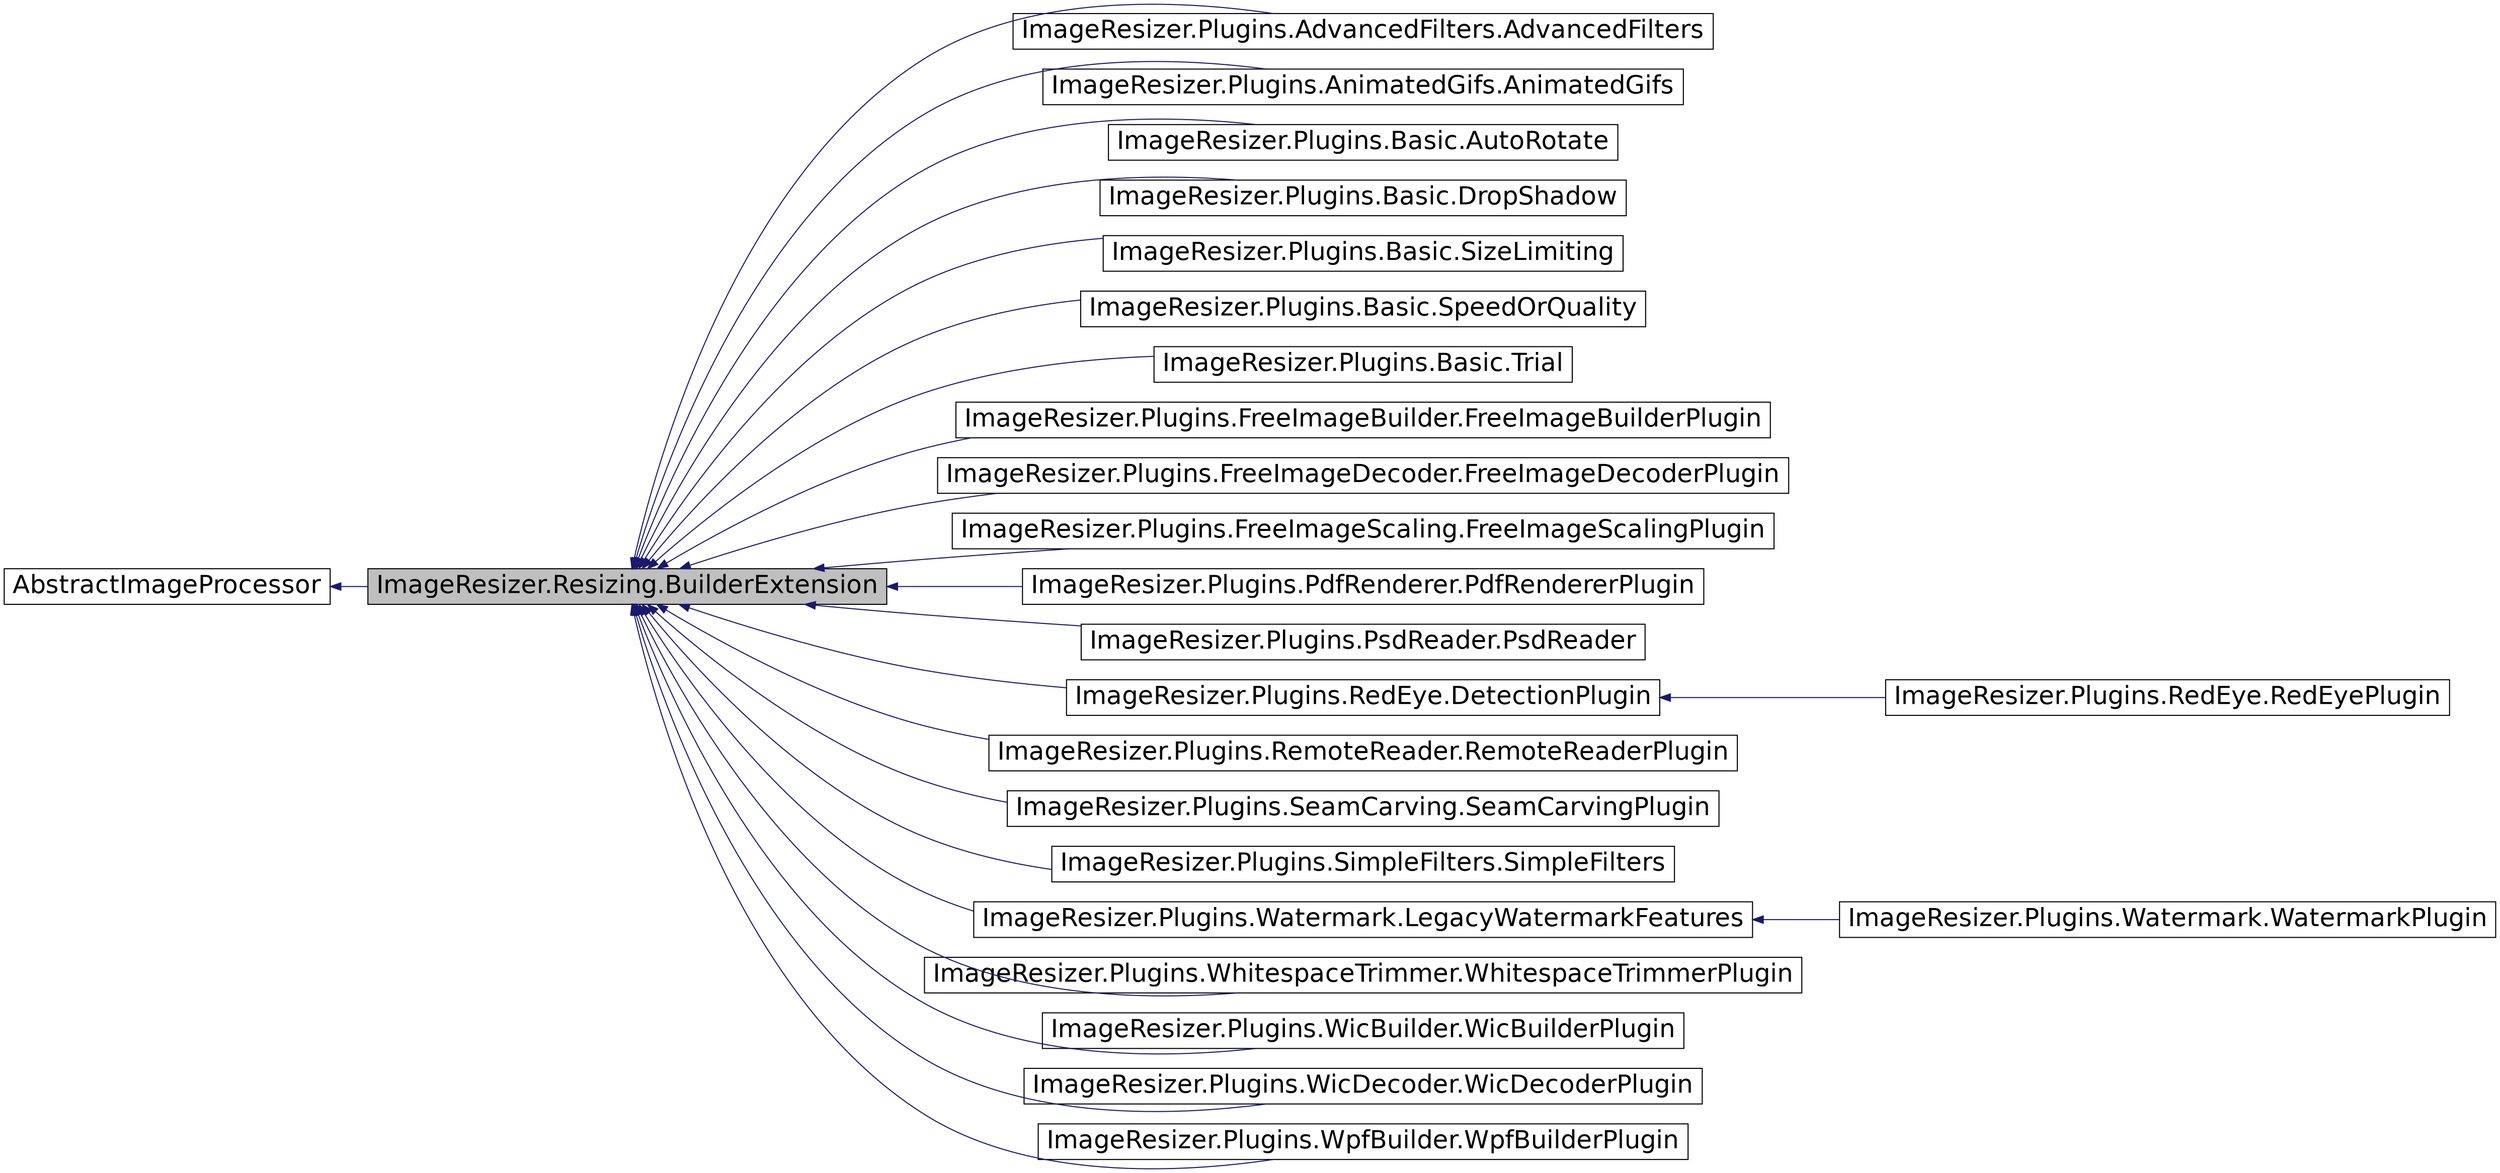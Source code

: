 digraph G
{
  edge [fontname="Helvetica",fontsize="24",labelfontname="Helvetica",labelfontsize="24"];
  node [fontname="Helvetica",fontsize="24",shape=record];
  rankdir="LR";
  Node1 [label="ImageResizer.Resizing.BuilderExtension",height=0.2,width=0.4,color="black", fillcolor="grey75", style="filled" fontcolor="black"];
  Node2 -> Node1 [dir="back",color="midnightblue",fontsize="24",style="solid",fontname="Helvetica"];
  Node2 [label="AbstractImageProcessor",height=0.2,width=0.4,color="black", fillcolor="white", style="filled",URL="$class_image_resizer_1_1_resizing_1_1_abstract_image_processor.html",tooltip="Not for external use. Inherit from BuilderExtension instead. Dual-purpose base class for both ImageBu..."];
  Node1 -> Node3 [dir="back",color="midnightblue",fontsize="24",style="solid",fontname="Helvetica"];
  Node3 [label="ImageResizer.Plugins.AdvancedFilters.AdvancedFilters",height=0.2,width=0.4,color="black", fillcolor="white", style="filled",URL="$class_image_resizer_1_1_plugins_1_1_advanced_filters_1_1_advanced_filters.html"];
  Node1 -> Node4 [dir="back",color="midnightblue",fontsize="24",style="solid",fontname="Helvetica"];
  Node4 [label="ImageResizer.Plugins.AnimatedGifs.AnimatedGifs",height=0.2,width=0.4,color="black", fillcolor="white", style="filled",URL="$class_image_resizer_1_1_plugins_1_1_animated_gifs_1_1_animated_gifs.html"];
  Node1 -> Node5 [dir="back",color="midnightblue",fontsize="24",style="solid",fontname="Helvetica"];
  Node5 [label="ImageResizer.Plugins.Basic.AutoRotate",height=0.2,width=0.4,color="black", fillcolor="white", style="filled",URL="$class_image_resizer_1_1_plugins_1_1_basic_1_1_auto_rotate.html"];
  Node1 -> Node6 [dir="back",color="midnightblue",fontsize="24",style="solid",fontname="Helvetica"];
  Node6 [label="ImageResizer.Plugins.Basic.DropShadow",height=0.2,width=0.4,color="black", fillcolor="white", style="filled",URL="$class_image_resizer_1_1_plugins_1_1_basic_1_1_drop_shadow.html",tooltip="Adds drop shadow capabilities (shadowColor, shadowOffset, and shadowWidth commands)"];
  Node1 -> Node7 [dir="back",color="midnightblue",fontsize="24",style="solid",fontname="Helvetica"];
  Node7 [label="ImageResizer.Plugins.Basic.SizeLimiting",height=0.2,width=0.4,color="black", fillcolor="white", style="filled",URL="$class_image_resizer_1_1_plugins_1_1_basic_1_1_size_limiting.html",tooltip="Implements app-wide size Limits on image size."];
  Node1 -> Node8 [dir="back",color="midnightblue",fontsize="24",style="solid",fontname="Helvetica"];
  Node8 [label="ImageResizer.Plugins.Basic.SpeedOrQuality",height=0.2,width=0.4,color="black", fillcolor="white", style="filled",URL="$class_image_resizer_1_1_plugins_1_1_basic_1_1_speed_or_quality.html"];
  Node1 -> Node9 [dir="back",color="midnightblue",fontsize="24",style="solid",fontname="Helvetica"];
  Node9 [label="ImageResizer.Plugins.Basic.Trial",height=0.2,width=0.4,color="black", fillcolor="white", style="filled",URL="$class_image_resizer_1_1_plugins_1_1_basic_1_1_trial.html",tooltip="Can be used by plugins to implement &#39;trial version&#39; functionality. Not currently used."];
  Node1 -> Node10 [dir="back",color="midnightblue",fontsize="24",style="solid",fontname="Helvetica"];
  Node10 [label="ImageResizer.Plugins.FreeImageBuilder.FreeImageBuilderPlugin",height=0.2,width=0.4,color="black", fillcolor="white", style="filled",URL="$class_image_resizer_1_1_plugins_1_1_free_image_builder_1_1_free_image_builder_plugin.html"];
  Node1 -> Node11 [dir="back",color="midnightblue",fontsize="24",style="solid",fontname="Helvetica"];
  Node11 [label="ImageResizer.Plugins.FreeImageDecoder.FreeImageDecoderPlugin",height=0.2,width=0.4,color="black", fillcolor="white", style="filled",URL="$class_image_resizer_1_1_plugins_1_1_free_image_decoder_1_1_free_image_decoder_plugin.html"];
  Node1 -> Node12 [dir="back",color="midnightblue",fontsize="24",style="solid",fontname="Helvetica"];
  Node12 [label="ImageResizer.Plugins.FreeImageScaling.FreeImageScalingPlugin",height=0.2,width=0.4,color="black", fillcolor="white", style="filled",URL="$class_image_resizer_1_1_plugins_1_1_free_image_scaling_1_1_free_image_scaling_plugin.html"];
  Node1 -> Node13 [dir="back",color="midnightblue",fontsize="24",style="solid",fontname="Helvetica"];
  Node13 [label="ImageResizer.Plugins.PdfRenderer.PdfRendererPlugin",height=0.2,width=0.4,color="black", fillcolor="white", style="filled",URL="$class_image_resizer_1_1_plugins_1_1_pdf_renderer_1_1_pdf_renderer_plugin.html",tooltip="Ghostscript image resizer decoder capable of rendering postscript-based files to bitmaps."];
  Node1 -> Node14 [dir="back",color="midnightblue",fontsize="24",style="solid",fontname="Helvetica"];
  Node14 [label="ImageResizer.Plugins.PsdReader.PsdReader",height=0.2,width=0.4,color="black", fillcolor="white", style="filled",URL="$class_image_resizer_1_1_plugins_1_1_psd_reader_1_1_psd_reader.html"];
  Node1 -> Node15 [dir="back",color="midnightblue",fontsize="24",style="solid",fontname="Helvetica"];
  Node15 [label="ImageResizer.Plugins.RedEye.DetectionPlugin",height=0.2,width=0.4,color="black", fillcolor="white", style="filled",URL="$class_image_resizer_1_1_plugins_1_1_red_eye_1_1_detection_plugin.html"];
  Node15 -> Node16 [dir="back",color="midnightblue",fontsize="24",style="solid",fontname="Helvetica"];
  Node16 [label="ImageResizer.Plugins.RedEye.RedEyePlugin",height=0.2,width=0.4,color="black", fillcolor="white", style="filled",URL="$class_image_resizer_1_1_plugins_1_1_red_eye_1_1_red_eye_plugin.html"];
  Node1 -> Node17 [dir="back",color="midnightblue",fontsize="24",style="solid",fontname="Helvetica"];
  Node17 [label="ImageResizer.Plugins.RemoteReader.RemoteReaderPlugin",height=0.2,width=0.4,color="black", fillcolor="white", style="filled",URL="$class_image_resizer_1_1_plugins_1_1_remote_reader_1_1_remote_reader_plugin.html"];
  Node1 -> Node18 [dir="back",color="midnightblue",fontsize="24",style="solid",fontname="Helvetica"];
  Node18 [label="ImageResizer.Plugins.SeamCarving.SeamCarvingPlugin",height=0.2,width=0.4,color="black", fillcolor="white", style="filled",URL="$class_image_resizer_1_1_plugins_1_1_seam_carving_1_1_seam_carving_plugin.html"];
  Node1 -> Node19 [dir="back",color="midnightblue",fontsize="24",style="solid",fontname="Helvetica"];
  Node19 [label="ImageResizer.Plugins.SimpleFilters.SimpleFilters",height=0.2,width=0.4,color="black", fillcolor="white", style="filled",URL="$class_image_resizer_1_1_plugins_1_1_simple_filters_1_1_simple_filters.html"];
  Node1 -> Node20 [dir="back",color="midnightblue",fontsize="24",style="solid",fontname="Helvetica"];
  Node20 [label="ImageResizer.Plugins.Watermark.LegacyWatermarkFeatures",height=0.2,width=0.4,color="black", fillcolor="white", style="filled",URL="$class_image_resizer_1_1_plugins_1_1_watermark_1_1_legacy_watermark_features.html",tooltip="Provides extensibility points for drawing watermarks and even modifying resizing/image settings..."];
  Node20 -> Node21 [dir="back",color="midnightblue",fontsize="24",style="solid",fontname="Helvetica"];
  Node21 [label="ImageResizer.Plugins.Watermark.WatermarkPlugin",height=0.2,width=0.4,color="black", fillcolor="white", style="filled",URL="$class_image_resizer_1_1_plugins_1_1_watermark_1_1_watermark_plugin.html",tooltip="Provides extensibility points for drawing watermarks and even modifying resizing/image settings..."];
  Node1 -> Node22 [dir="back",color="midnightblue",fontsize="24",style="solid",fontname="Helvetica"];
  Node22 [label="ImageResizer.Plugins.WhitespaceTrimmer.WhitespaceTrimmerPlugin",height=0.2,width=0.4,color="black", fillcolor="white", style="filled",URL="$class_image_resizer_1_1_plugins_1_1_whitespace_trimmer_1_1_whitespace_trimmer_plugin.html"];
  Node1 -> Node23 [dir="back",color="midnightblue",fontsize="24",style="solid",fontname="Helvetica"];
  Node23 [label="ImageResizer.Plugins.WicBuilder.WicBuilderPlugin",height=0.2,width=0.4,color="black", fillcolor="white", style="filled",URL="$class_image_resizer_1_1_plugins_1_1_wic_builder_1_1_wic_builder_plugin.html"];
  Node1 -> Node24 [dir="back",color="midnightblue",fontsize="24",style="solid",fontname="Helvetica"];
  Node24 [label="ImageResizer.Plugins.WicDecoder.WicDecoderPlugin",height=0.2,width=0.4,color="black", fillcolor="white", style="filled",URL="$class_image_resizer_1_1_plugins_1_1_wic_decoder_1_1_wic_decoder_plugin.html",tooltip="Note: This decoder produces Bitmaps that require special disposal instructions. While ImageBuilder ha..."];
  Node1 -> Node25 [dir="back",color="midnightblue",fontsize="24",style="solid",fontname="Helvetica"];
  Node25 [label="ImageResizer.Plugins.WpfBuilder.WpfBuilderPlugin",height=0.2,width=0.4,color="black", fillcolor="white", style="filled",URL="$class_image_resizer_1_1_plugins_1_1_wpf_builder_1_1_wpf_builder_plugin.html"];
}
